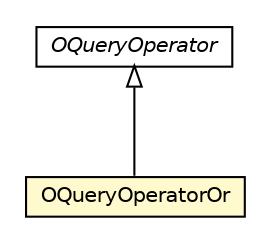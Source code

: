 #!/usr/local/bin/dot
#
# Class diagram 
# Generated by UMLGraph version R5_6-24-gf6e263 (http://www.umlgraph.org/)
#

digraph G {
	edge [fontname="Helvetica",fontsize=10,labelfontname="Helvetica",labelfontsize=10];
	node [fontname="Helvetica",fontsize=10,shape=plaintext];
	nodesep=0.25;
	ranksep=0.5;
	// com.orientechnologies.orient.core.sql.operator.OQueryOperatorOr
	c2921173 [label=<<table title="com.orientechnologies.orient.core.sql.operator.OQueryOperatorOr" border="0" cellborder="1" cellspacing="0" cellpadding="2" port="p" bgcolor="lemonChiffon" href="./OQueryOperatorOr.html">
		<tr><td><table border="0" cellspacing="0" cellpadding="1">
<tr><td align="center" balign="center"> OQueryOperatorOr </td></tr>
		</table></td></tr>
		</table>>, URL="./OQueryOperatorOr.html", fontname="Helvetica", fontcolor="black", fontsize=10.0];
	// com.orientechnologies.orient.core.sql.operator.OQueryOperator
	c2921185 [label=<<table title="com.orientechnologies.orient.core.sql.operator.OQueryOperator" border="0" cellborder="1" cellspacing="0" cellpadding="2" port="p" href="./OQueryOperator.html">
		<tr><td><table border="0" cellspacing="0" cellpadding="1">
<tr><td align="center" balign="center"><font face="Helvetica-Oblique"> OQueryOperator </font></td></tr>
		</table></td></tr>
		</table>>, URL="./OQueryOperator.html", fontname="Helvetica", fontcolor="black", fontsize=10.0];
	//com.orientechnologies.orient.core.sql.operator.OQueryOperatorOr extends com.orientechnologies.orient.core.sql.operator.OQueryOperator
	c2921185:p -> c2921173:p [dir=back,arrowtail=empty];
}

